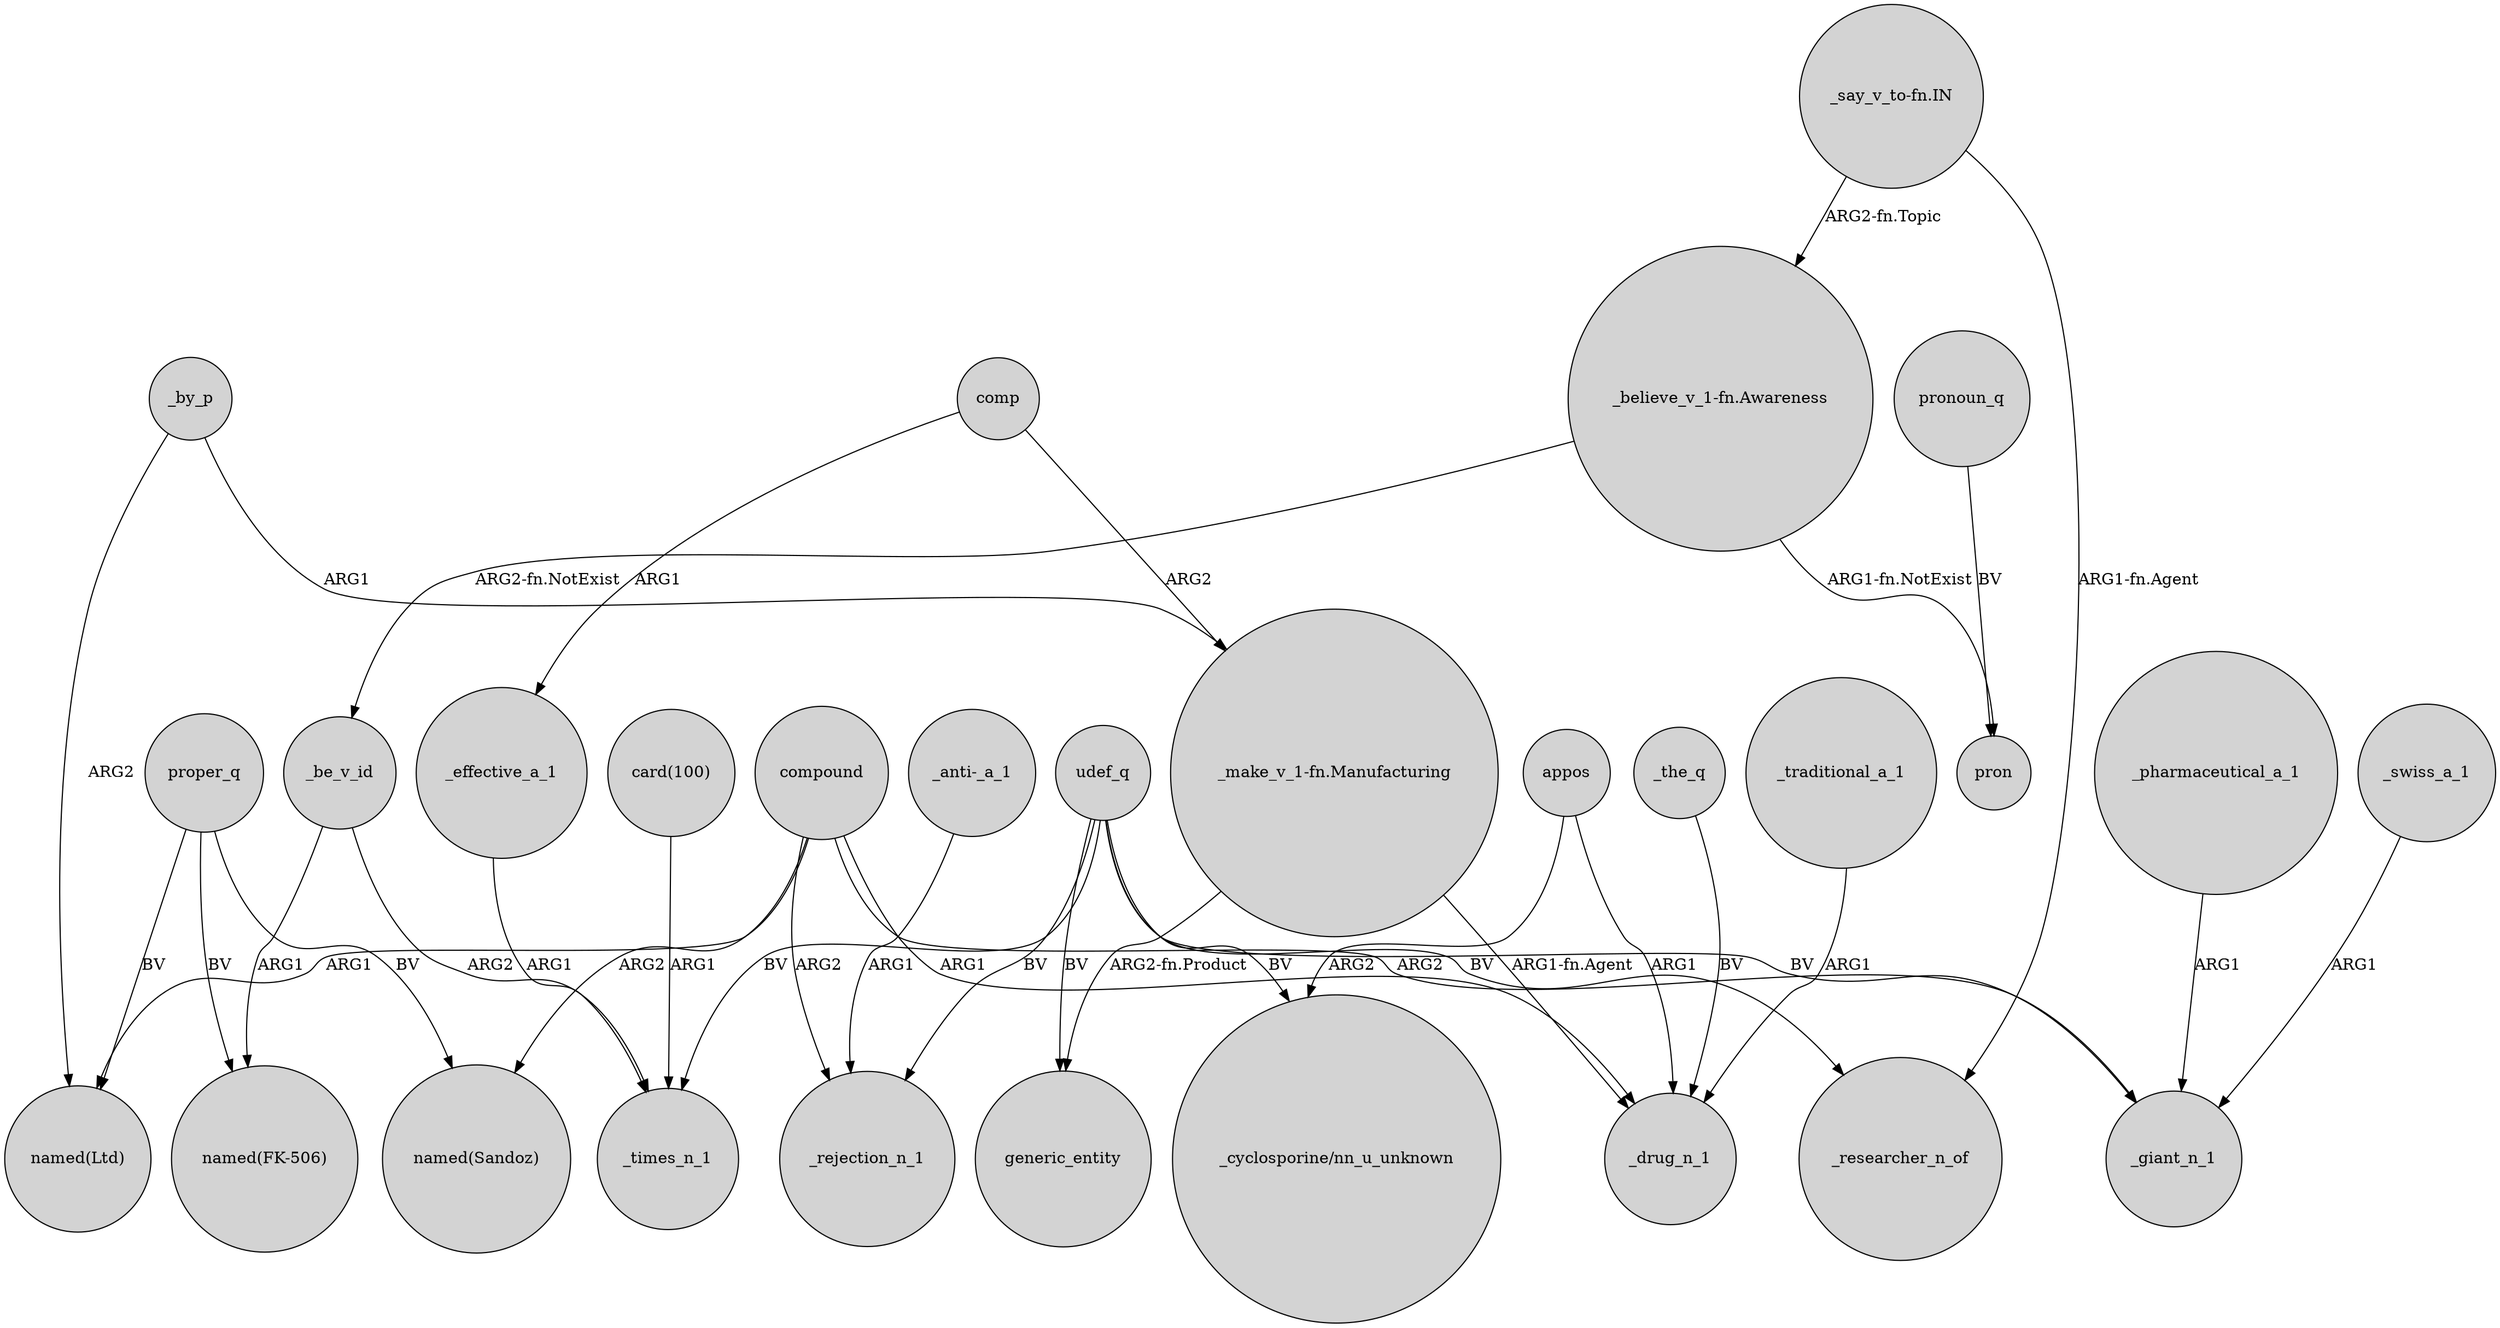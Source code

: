 digraph {
	node [shape=circle style=filled]
	compound -> "named(Ltd)" [label=ARG1]
	compound -> _rejection_n_1 [label=ARG2]
	udef_q -> generic_entity [label=BV]
	appos -> _drug_n_1 [label=ARG1]
	"_believe_v_1-fn.Awareness" -> _be_v_id [label="ARG2-fn.NotExist"]
	compound -> "named(Sandoz)" [label=ARG2]
	comp -> "_make_v_1-fn.Manufacturing" [label=ARG2]
	proper_q -> "named(Ltd)" [label=BV]
	"_say_v_to-fn.IN" -> _researcher_n_of [label="ARG1-fn.Agent"]
	_effective_a_1 -> _times_n_1 [label=ARG1]
	_by_p -> "_make_v_1-fn.Manufacturing" [label=ARG1]
	udef_q -> _times_n_1 [label=BV]
	compound -> _giant_n_1 [label=ARG2]
	_be_v_id -> "named(FK-506)" [label=ARG1]
	"_anti-_a_1" -> _rejection_n_1 [label=ARG1]
	_pharmaceutical_a_1 -> _giant_n_1 [label=ARG1]
	_the_q -> _drug_n_1 [label=BV]
	udef_q -> "_cyclosporine/nn_u_unknown" [label=BV]
	appos -> "_cyclosporine/nn_u_unknown" [label=ARG2]
	_traditional_a_1 -> _drug_n_1 [label=ARG1]
	pronoun_q -> pron [label=BV]
	udef_q -> _researcher_n_of [label=BV]
	_by_p -> "named(Ltd)" [label=ARG2]
	"_say_v_to-fn.IN" -> "_believe_v_1-fn.Awareness" [label="ARG2-fn.Topic"]
	udef_q -> _rejection_n_1 [label=BV]
	compound -> _drug_n_1 [label=ARG1]
	_be_v_id -> _times_n_1 [label=ARG2]
	proper_q -> "named(FK-506)" [label=BV]
	proper_q -> "named(Sandoz)" [label=BV]
	comp -> _effective_a_1 [label=ARG1]
	_swiss_a_1 -> _giant_n_1 [label=ARG1]
	"_believe_v_1-fn.Awareness" -> pron [label="ARG1-fn.NotExist"]
	"_make_v_1-fn.Manufacturing" -> _drug_n_1 [label="ARG1-fn.Agent"]
	udef_q -> _giant_n_1 [label=BV]
	"card(100)" -> _times_n_1 [label=ARG1]
	"_make_v_1-fn.Manufacturing" -> generic_entity [label="ARG2-fn.Product"]
}
